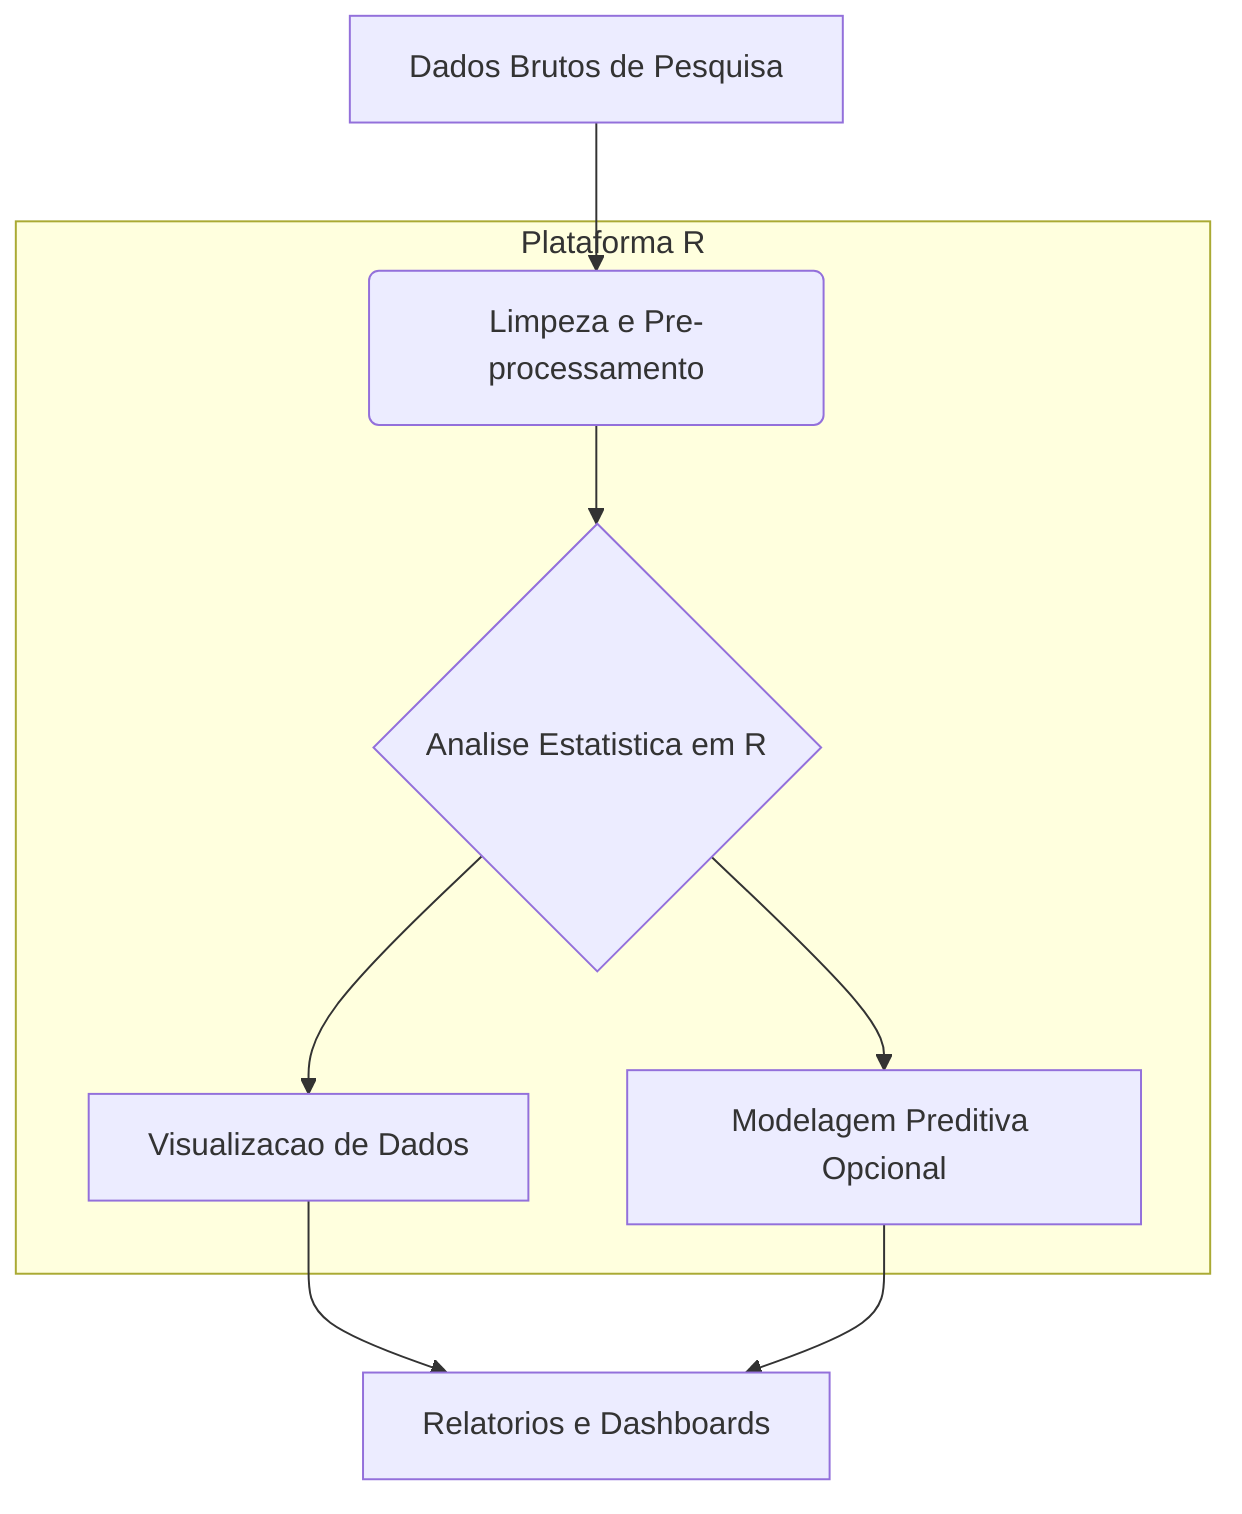 graph TD
    A[Dados Brutos de Pesquisa] --> B(Limpeza e Pre-processamento)
    B --> C{Analise Estatistica em R}
    C --> D[Visualizacao de Dados]
    D --> E[Relatorios e Dashboards]
    C --> F[Modelagem Preditiva Opcional]
    F --> E
    subgraph Plataforma R
        B
        C
        D
        F
    end